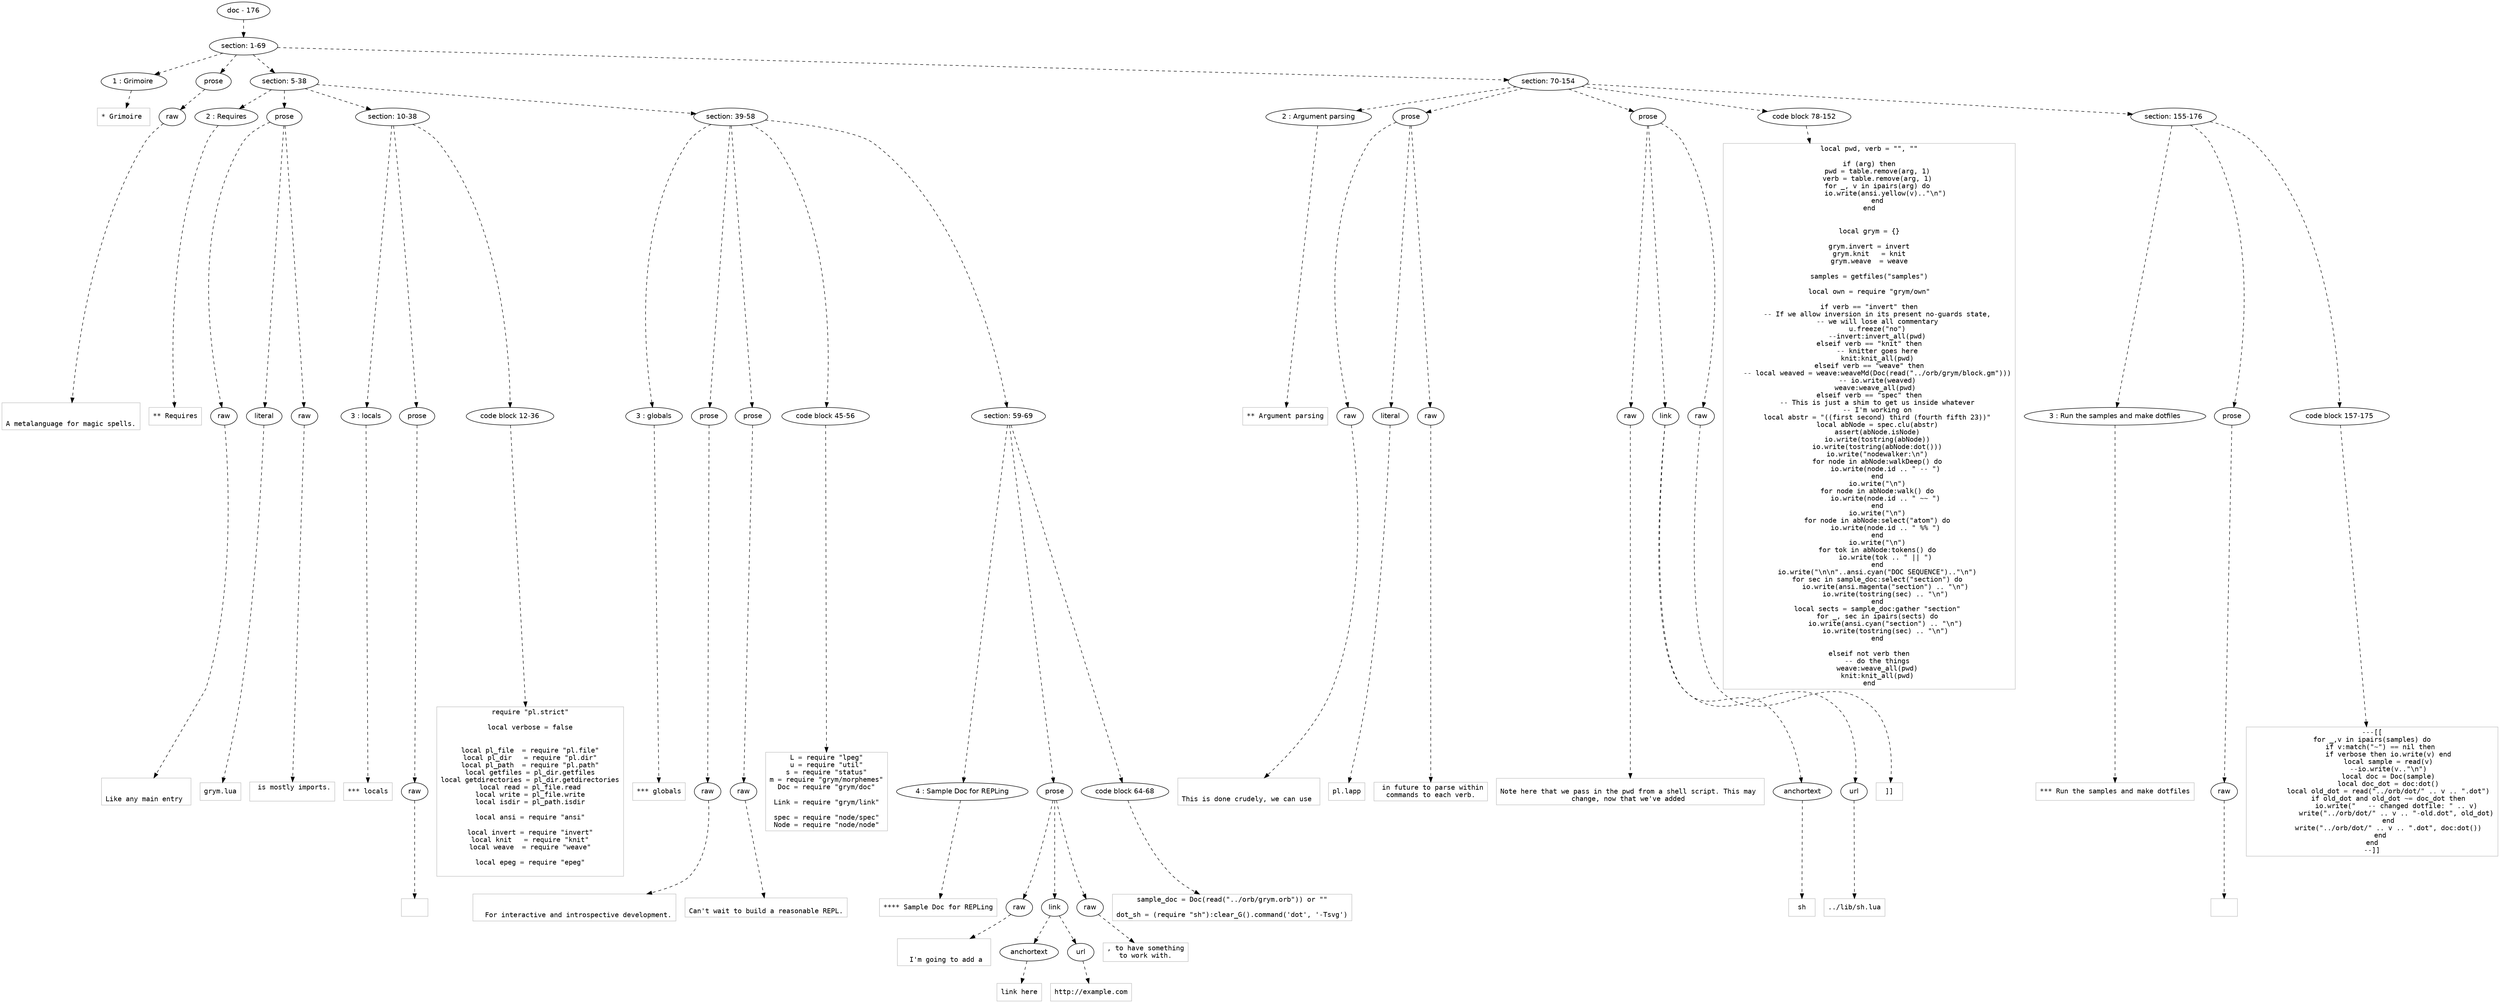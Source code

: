 digraph hierarchy {

node [fontname=Helvetica]
edge [style=dashed]

doc_0 [label="doc - 176"]


doc_0 -> { section_1}
{rank=same; section_1}

section_1 [label="section: 1-69"]


section_1 -> { header_2 prose_3 section_4 section_5}
{rank=same; header_2 prose_3 section_4 section_5}

header_2 [label="1 : Grimoire "]

prose_3 [label="prose"]

section_4 [label="section: 5-38"]

section_5 [label="section: 70-154"]


header_2 -> leaf_6
leaf_6  [color=Gray,shape=rectangle,fontname=Inconsolata,label="* Grimoire "]
prose_3 -> { raw_7}
{rank=same; raw_7}

raw_7 [label="raw"]


raw_7 -> leaf_8
leaf_8  [color=Gray,shape=rectangle,fontname=Inconsolata,label="

A metalanguage for magic spells.
"]
section_4 -> { header_9 prose_10 section_11 section_12}
{rank=same; header_9 prose_10 section_11 section_12}

header_9 [label="2 : Requires"]

prose_10 [label="prose"]

section_11 [label="section: 10-38"]

section_12 [label="section: 39-58"]


header_9 -> leaf_13
leaf_13  [color=Gray,shape=rectangle,fontname=Inconsolata,label="** Requires"]
prose_10 -> { raw_14 literal_15 raw_16}
{rank=same; raw_14 literal_15 raw_16}

raw_14 [label="raw"]

literal_15 [label="literal"]

raw_16 [label="raw"]


raw_14 -> leaf_17
leaf_17  [color=Gray,shape=rectangle,fontname=Inconsolata,label="

Like any main entry "]
literal_15 -> leaf_18
leaf_18  [color=Gray,shape=rectangle,fontname=Inconsolata,label="grym.lua"]
raw_16 -> leaf_19
leaf_19  [color=Gray,shape=rectangle,fontname=Inconsolata,label=" is mostly imports.

"]
section_11 -> { header_20 prose_21 codeblock_22}
{rank=same; header_20 prose_21 codeblock_22}

header_20 [label="3 : locals"]

prose_21 [label="prose"]

codeblock_22 [label="code block 12-36"]


header_20 -> leaf_23
leaf_23  [color=Gray,shape=rectangle,fontname=Inconsolata,label="*** locals"]
prose_21 -> { raw_24}
{rank=same; raw_24}

raw_24 [label="raw"]


raw_24 -> leaf_25
leaf_25  [color=Gray,shape=rectangle,fontname=Inconsolata,label="
"]
codeblock_22 -> leaf_26
leaf_26  [color=Gray,shape=rectangle,fontname=Inconsolata,label="require \"pl.strict\"

local verbose = false


local pl_file  = require \"pl.file\"
local pl_dir   = require \"pl.dir\"
local pl_path  = require \"pl.path\"
local getfiles = pl_dir.getfiles
local getdirectories = pl_dir.getdirectories
local read = pl_file.read
local write = pl_file.write
local isdir = pl_path.isdir

local ansi = require \"ansi\"

local invert = require \"invert\"
local knit   = require \"knit\"
local weave  = require \"weave\"

local epeg = require \"epeg\"

"]
section_12 -> { header_27 prose_28 prose_29 codeblock_30 section_31}
{rank=same; header_27 prose_28 prose_29 codeblock_30 section_31}

header_27 [label="3 : globals"]

prose_28 [label="prose"]

prose_29 [label="prose"]

codeblock_30 [label="code block 45-56"]

section_31 [label="section: 59-69"]


header_27 -> leaf_32
leaf_32  [color=Gray,shape=rectangle,fontname=Inconsolata,label="*** globals"]
prose_28 -> { raw_33}
{rank=same; raw_33}

raw_33 [label="raw"]


raw_33 -> leaf_34
leaf_34  [color=Gray,shape=rectangle,fontname=Inconsolata,label="

  For interactive and introspective development.
"]
prose_29 -> { raw_35}
{rank=same; raw_35}

raw_35 [label="raw"]


raw_35 -> leaf_36
leaf_36  [color=Gray,shape=rectangle,fontname=Inconsolata,label="
Can't wait to build a reasonable REPL.
"]
codeblock_30 -> leaf_37
leaf_37  [color=Gray,shape=rectangle,fontname=Inconsolata,label="L = require \"lpeg\"
u = require \"util\"
s = require \"status\"
m = require \"grym/morphemes\"
Doc = require \"grym/doc\"

Link = require \"grym/link\"

spec = require \"node/spec\"
Node = require \"node/node\""]
section_31 -> { header_38 prose_39 codeblock_40}
{rank=same; header_38 prose_39 codeblock_40}

header_38 [label="4 : Sample Doc for REPLing"]

prose_39 [label="prose"]

codeblock_40 [label="code block 64-68"]


header_38 -> leaf_41
leaf_41  [color=Gray,shape=rectangle,fontname=Inconsolata,label="**** Sample Doc for REPLing"]
prose_39 -> { raw_42 link_43 raw_44}
{rank=same; raw_42 link_43 raw_44}

raw_42 [label="raw"]

link_43 [label="link"]

raw_44 [label="raw"]


raw_42 -> leaf_45
leaf_45  [color=Gray,shape=rectangle,fontname=Inconsolata,label="

  I'm going to add a "]
link_43 -> { anchortext_46 url_47}
{rank=same; anchortext_46 url_47}

anchortext_46 [label="anchortext"]

url_47 [label="url"]


anchortext_46 -> leaf_48
leaf_48  [color=Gray,shape=rectangle,fontname=Inconsolata,label="link here"]
url_47 -> leaf_49
leaf_49  [color=Gray,shape=rectangle,fontname=Inconsolata,label="http://example.com"]
raw_44 -> leaf_50
leaf_50  [color=Gray,shape=rectangle,fontname=Inconsolata,label=", to have something
to work with.
"]
codeblock_40 -> leaf_51
leaf_51  [color=Gray,shape=rectangle,fontname=Inconsolata,label="sample_doc = Doc(read(\"../orb/grym.orb\")) or \"\"

dot_sh = (require \"sh\"):clear_G().command('dot', '-Tsvg')"]
section_5 -> { header_52 prose_53 prose_54 codeblock_55 section_56}
{rank=same; header_52 prose_53 prose_54 codeblock_55 section_56}

header_52 [label="2 : Argument parsing"]

prose_53 [label="prose"]

prose_54 [label="prose"]

codeblock_55 [label="code block 78-152"]

section_56 [label="section: 155-176"]


header_52 -> leaf_57
leaf_57  [color=Gray,shape=rectangle,fontname=Inconsolata,label="** Argument parsing"]
prose_53 -> { raw_58 literal_59 raw_60}
{rank=same; raw_58 literal_59 raw_60}

raw_58 [label="raw"]

literal_59 [label="literal"]

raw_60 [label="raw"]


raw_58 -> leaf_61
leaf_61  [color=Gray,shape=rectangle,fontname=Inconsolata,label="

This is done crudely, we can use "]
literal_59 -> leaf_62
leaf_62  [color=Gray,shape=rectangle,fontname=Inconsolata,label="pl.lapp"]
raw_60 -> leaf_63
leaf_63  [color=Gray,shape=rectangle,fontname=Inconsolata,label=" in future to parse within
commands to each verb.
"]
prose_54 -> { raw_64 link_65 raw_66}
{rank=same; raw_64 link_65 raw_66}

raw_64 [label="raw"]

link_65 [label="link"]

raw_66 [label="raw"]


raw_64 -> leaf_67
leaf_67  [color=Gray,shape=rectangle,fontname=Inconsolata,label="
Note here that we pass in the pwd from a shell script. This may 
change, now that we've added "]
link_65 -> { anchortext_68 url_69}
{rank=same; anchortext_68 url_69}

anchortext_68 [label="anchortext"]

url_69 [label="url"]


anchortext_68 -> leaf_70
leaf_70  [color=Gray,shape=rectangle,fontname=Inconsolata,label="sh"]
url_69 -> leaf_71
leaf_71  [color=Gray,shape=rectangle,fontname=Inconsolata,label="../lib/sh.lua"]
raw_66 -> leaf_72
leaf_72  [color=Gray,shape=rectangle,fontname=Inconsolata,label="]]
"]
codeblock_55 -> leaf_73
leaf_73  [color=Gray,shape=rectangle,fontname=Inconsolata,label="local pwd, verb = \"\", \"\"

if (arg) then
    pwd = table.remove(arg, 1)
    verb = table.remove(arg, 1)
    for _, v in ipairs(arg) do
        io.write(ansi.yellow(v)..\"\\n\")
    end
end


local grym = {}

grym.invert = invert
grym.knit   = knit
grym.weave  = weave

samples = getfiles(\"samples\")

local own = require \"grym/own\"

if verb == \"invert\" then
    -- If we allow inversion in its present no-guards state,
    -- we will lose all commentary
    u.freeze(\"no\")
    --invert:invert_all(pwd)
elseif verb == \"knit\" then
    -- knitter goes here
    knit:knit_all(pwd)
elseif verb == \"weave\" then
    -- local weaved = weave:weaveMd(Doc(read(\"../orb/grym/block.gm\")))
    -- io.write(weaved)
    weave:weave_all(pwd) 
elseif verb == \"spec\" then
    -- This is just a shim to get us inside whatever
    -- I'm working on
    local abstr = \"((first second) third (fourth fifth 23))\"
    local abNode = spec.clu(abstr)
    assert(abNode.isNode)
    io.write(tostring(abNode))
    io.write(tostring(abNode:dot()))
    io.write(\"nodewalker:\\n\")
    for node in abNode:walkDeep() do
        io.write(node.id .. \" -- \")
    end
    io.write(\"\\n\")
    for node in abNode:walk() do
        io.write(node.id .. \" ~~ \")
    end
    io.write(\"\\n\")
    for node in abNode:select(\"atom\") do
        io.write(node.id .. \" %% \")
    end
    io.write(\"\\n\")
    for tok in abNode:tokens() do
        io.write(tok .. \" || \")
    end
    io.write(\"\\n\\n\"..ansi.cyan(\"DOC SEQUENCE\")..\"\\n\")
    for sec in sample_doc:select(\"section\") do
        io.write(ansi.magenta(\"section\") .. \"\\n\")
        io.write(tostring(sec) .. \"\\n\")
    end
    local sects = sample_doc:gather \"section\"
    for _, sec in ipairs(sects) do
        io.write(ansi.cyan(\"section\") .. \"\\n\")
        io.write(tostring(sec) .. \"\\n\")
    end

elseif not verb then
    -- do the things
    weave:weave_all(pwd)
    knit:knit_all(pwd)
end"]
section_56 -> { header_74 prose_75 codeblock_76}
{rank=same; header_74 prose_75 codeblock_76}

header_74 [label="3 : Run the samples and make dotfiles"]

prose_75 [label="prose"]

codeblock_76 [label="code block 157-175"]


header_74 -> leaf_77
leaf_77  [color=Gray,shape=rectangle,fontname=Inconsolata,label="*** Run the samples and make dotfiles"]
prose_75 -> { raw_78}
{rank=same; raw_78}

raw_78 [label="raw"]


raw_78 -> leaf_79
leaf_79  [color=Gray,shape=rectangle,fontname=Inconsolata,label="
"]
codeblock_76 -> leaf_80
leaf_80  [color=Gray,shape=rectangle,fontname=Inconsolata,label="---[[
for _,v in ipairs(samples) do
    if v:match(\"~\") == nil then
        if verbose then io.write(v) end
        local sample = read(v)
        --io.write(v..\"\\n\")
        local doc = Doc(sample)
        local doc_dot = doc:dot()
        local old_dot = read(\"../orb/dot/\" .. v .. \".dot\")
        if old_dot and old_dot ~= doc_dot then
            io.write(\"   -- changed dotfile: \" .. v)
            write(\"../orb/dot/\" .. v .. \"-old.dot\", old_dot)
        end
        write(\"../orb/dot/\" .. v .. \".dot\", doc:dot())
    end
end
--]]"]

}
